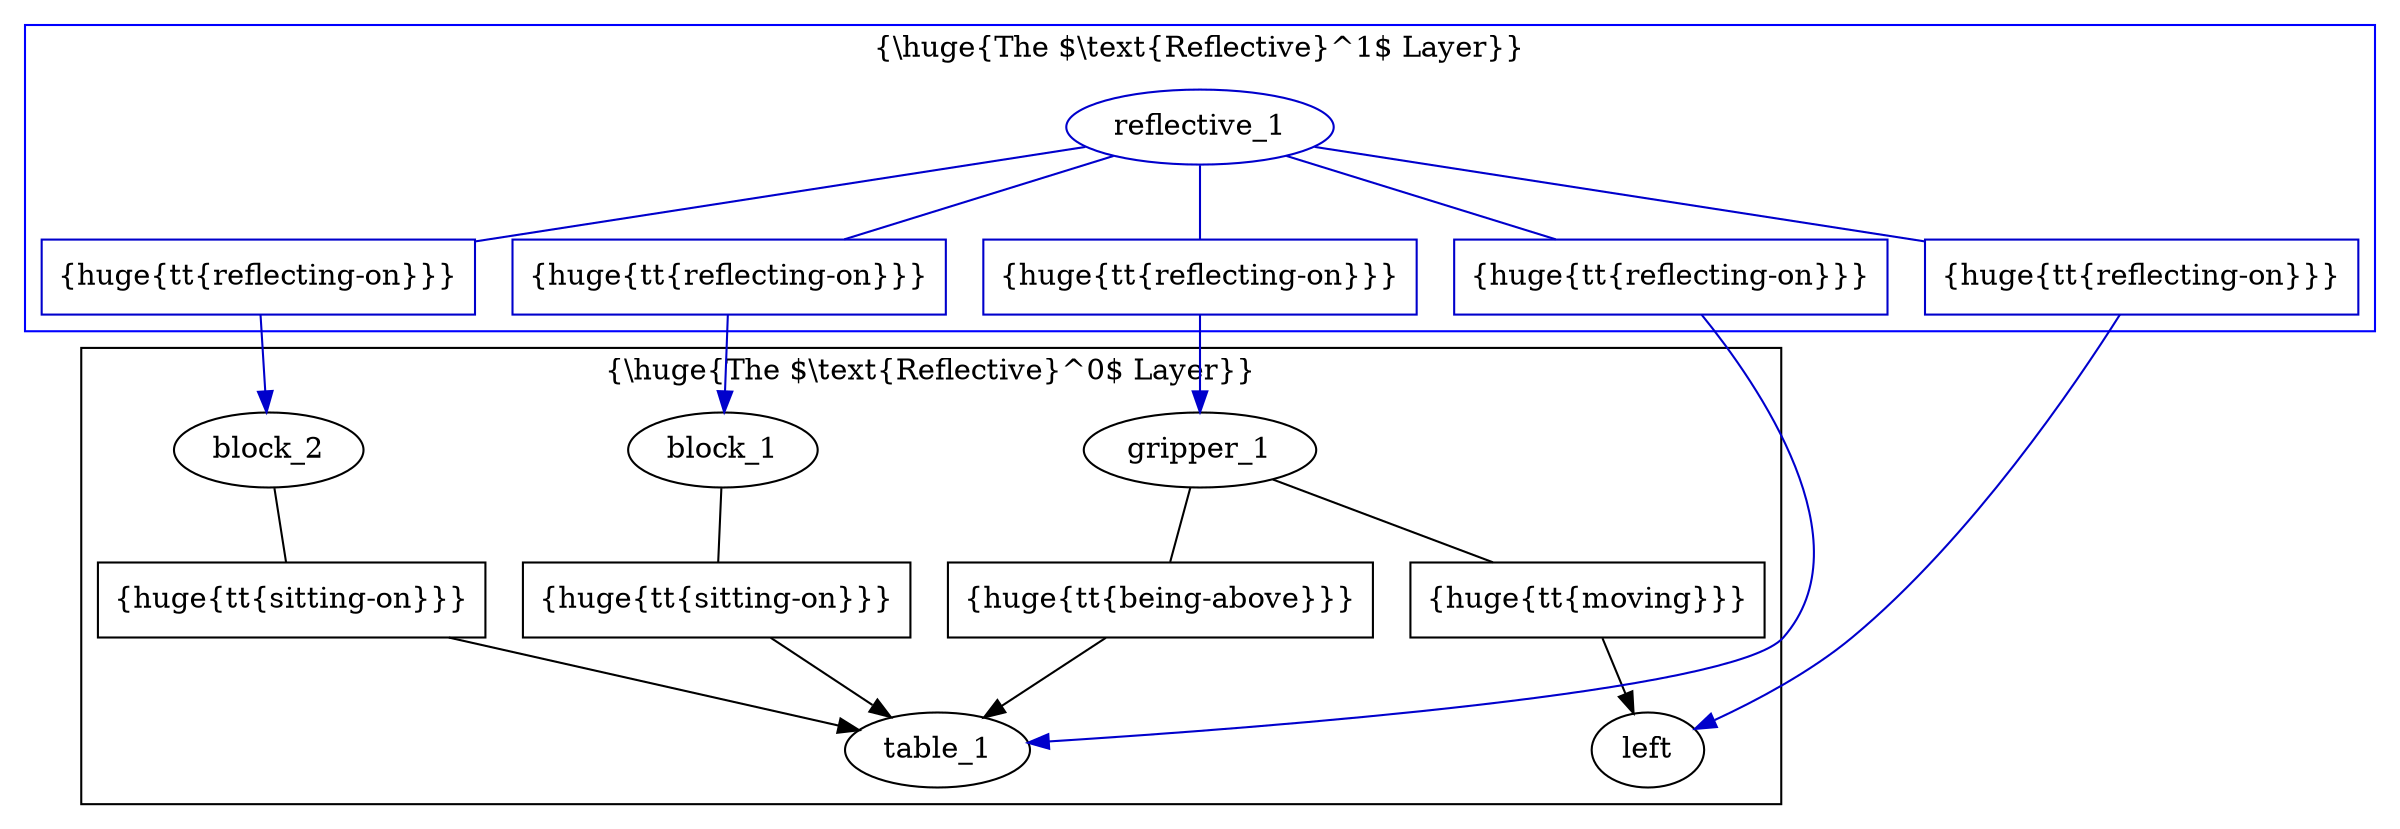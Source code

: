 digraph G {
  
  subgraph cluster_0 {

    color=black;
    label = "{\\huge{The $\\text{Reflective}^0$ Layer}}";
    
    // physical
    node [fillcolor = white, color = "#000000", style = filled];
    edge [color = "#000000"];
    
    gripper_1 [texlbl = "{\huge{\tt{Gripper-1}}}"];
    block_1   [texlbl = "{\huge{\tt{Block-1}}}"];
    block_2   [texlbl = "{\huge{\tt{Block-2}}}"];
    table_1   [texlbl = "{\huge{\tt{Table-1}}}"];
    left      [texlbl = "{\huge{\tt{left}}}"];
    
    gripper_1_being_above_table_1 [shape=box,label="{\huge{\tt{being-above}}}"];
    gripper_1 -> gripper_1_being_above_table_1 [arrowhead=none];
    gripper_1_being_above_table_1 -> table_1 [style="-triangle 45"];
    
    gripper_1_moving_left [shape=box,style=filled,label="{\huge{\tt{moving}}}"];
    gripper_1 -> gripper_1_moving_left [arrowhead=none];
    gripper_1_moving_left -> left [style="-triangle 45"];
    
    block_1_sitting_on_table_1 [shape=box,style=filled,label="{\huge{\tt{sitting-on}}}"];
    block_1 -> block_1_sitting_on_table_1 [arrowhead=none];
    block_1_sitting_on_table_1 -> table_1 [style="-triangle 45"];
    
    block_2_sitting_on_table_1 [shape=box,style=filled,label="{\huge{\tt{sitting-on}}}"];
    block_2 -> block_2_sitting_on_table_1 [arrowhead=none];
    block_2_sitting_on_table_1 -> table_1 [style="-triangle 45"];
    
  }
  
  subgraph cluster_1 {
    label = "{\\huge{The $\\text{Reflective}^1$ Layer}}";
    color=blue
    
    // reflective
    node [fillcolor = white, color = "#0000CC", style = filled];
    edge [color = "#0000CC"];
    
    reflective_1 [texlbl = "{\huge{\tt{reflective-1}}}"];
    
    reflective_1_reflecting_on_gripper_1 [shape=box,style=filled,label="{\huge{\tt{reflecting-on}}}"];
    reflective_1 -> reflective_1_reflecting_on_gripper_1 [arrowhead=none];
    reflective_1_reflecting_on_gripper_1 -> gripper_1 [style="-triangle 45"];
    
    reflective_1_reflecting_on_block_1 [shape=box,style=filled,label="{\huge{\tt{reflecting-on}}}"];
    reflective_1 -> reflective_1_reflecting_on_block_1 [arrowhead=none];
    reflective_1_reflecting_on_block_1 -> block_1 [style="-triangle 45"];
    
    reflective_1_reflecting_on_block_2 [shape=box,style=filled,label="{\huge{\tt{reflecting-on}}}"];
    reflective_1 -> reflective_1_reflecting_on_block_2 [arrowhead=none];
    reflective_1_reflecting_on_block_2 -> block_2 [style="-triangle 45"];
    
    reflective_1_reflecting_on_table_1 [shape=box,style=filled,label="{\huge{\tt{reflecting-on}}}"];
    reflective_1 -> reflective_1_reflecting_on_table_1 [arrowhead=none];
    reflective_1_reflecting_on_table_1 -> table_1 [style="-triangle 45"];
    
    reflective_1_reflecting_on_left [shape=box,style=filled,label="{\huge{\tt{reflecting-on}}}"];
    reflective_1 -> reflective_1_reflecting_on_left [arrowhead=none];
    reflective_1_reflecting_on_left -> left [style="-triangle 45"];
  }
}
